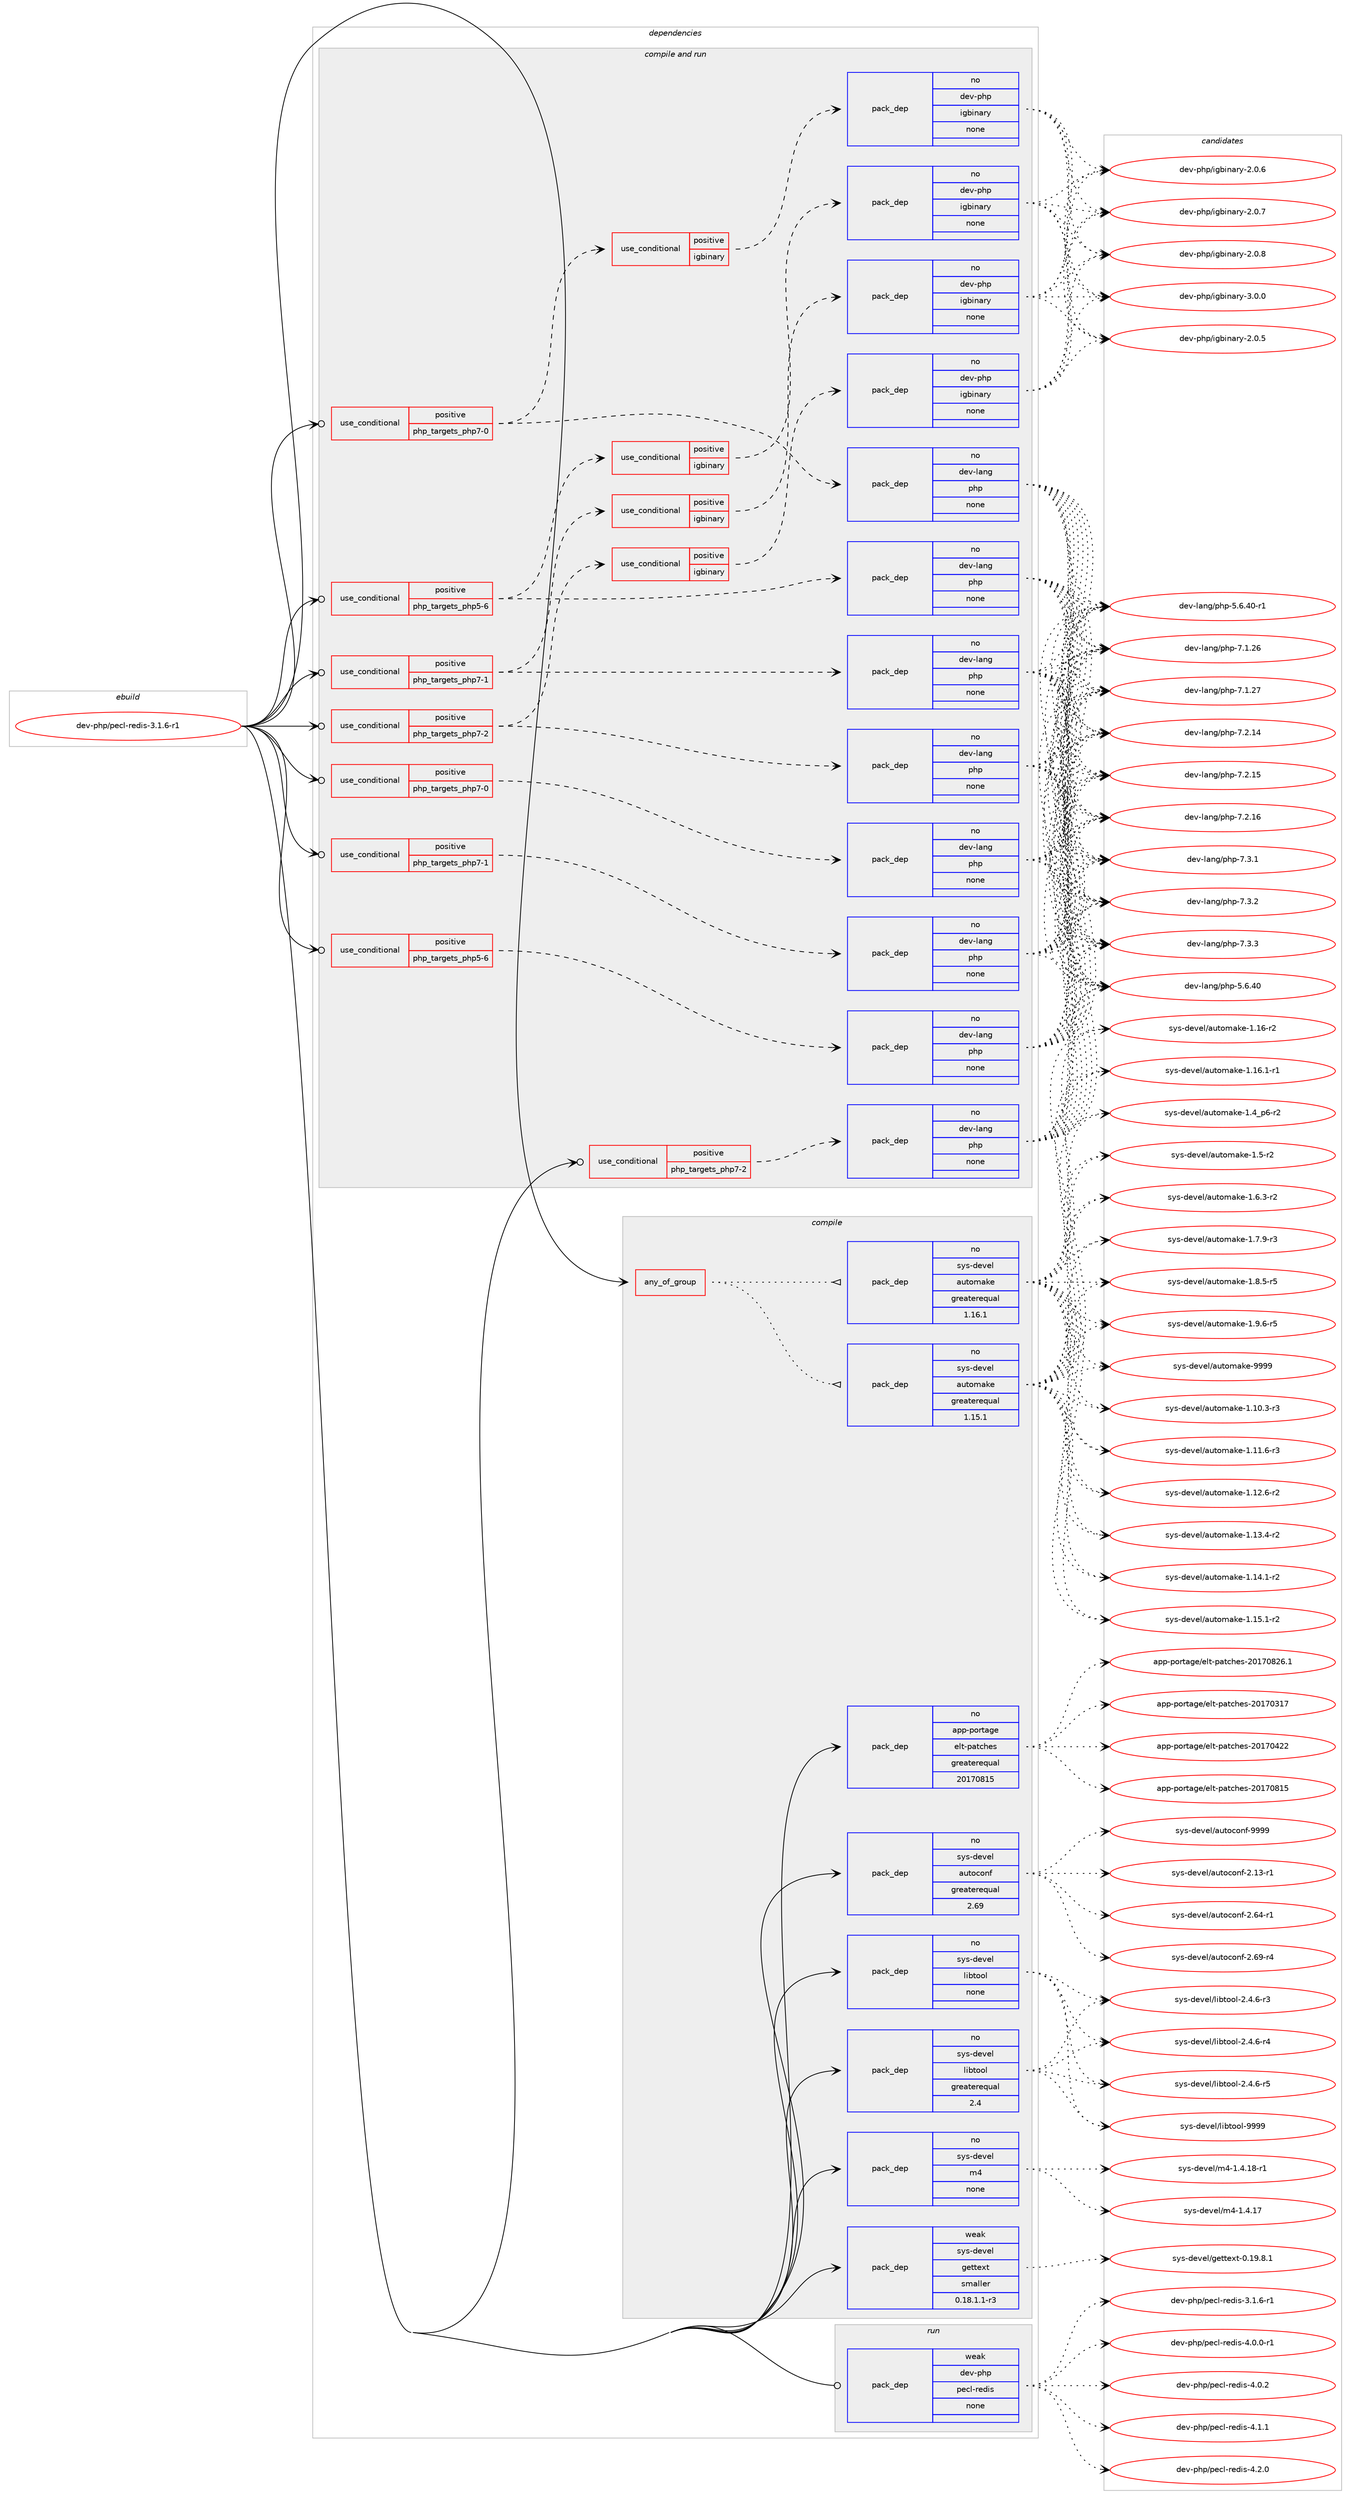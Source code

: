 digraph prolog {

# *************
# Graph options
# *************

newrank=true;
concentrate=true;
compound=true;
graph [rankdir=LR,fontname=Helvetica,fontsize=10,ranksep=1.5];#, ranksep=2.5, nodesep=0.2];
edge  [arrowhead=vee];
node  [fontname=Helvetica,fontsize=10];

# **********
# The ebuild
# **********

subgraph cluster_leftcol {
color=gray;
rank=same;
label=<<i>ebuild</i>>;
id [label="dev-php/pecl-redis-3.1.6-r1", color=red, width=4, href="../dev-php/pecl-redis-3.1.6-r1.svg"];
}

# ****************
# The dependencies
# ****************

subgraph cluster_midcol {
color=gray;
label=<<i>dependencies</i>>;
subgraph cluster_compile {
fillcolor="#eeeeee";
style=filled;
label=<<i>compile</i>>;
subgraph any22609 {
dependency1395054 [label=<<TABLE BORDER="0" CELLBORDER="1" CELLSPACING="0" CELLPADDING="4"><TR><TD CELLPADDING="10">any_of_group</TD></TR></TABLE>>, shape=none, color=red];subgraph pack1002037 {
dependency1395055 [label=<<TABLE BORDER="0" CELLBORDER="1" CELLSPACING="0" CELLPADDING="4" WIDTH="220"><TR><TD ROWSPAN="6" CELLPADDING="30">pack_dep</TD></TR><TR><TD WIDTH="110">no</TD></TR><TR><TD>sys-devel</TD></TR><TR><TD>automake</TD></TR><TR><TD>greaterequal</TD></TR><TR><TD>1.16.1</TD></TR></TABLE>>, shape=none, color=blue];
}
dependency1395054:e -> dependency1395055:w [weight=20,style="dotted",arrowhead="oinv"];
subgraph pack1002038 {
dependency1395056 [label=<<TABLE BORDER="0" CELLBORDER="1" CELLSPACING="0" CELLPADDING="4" WIDTH="220"><TR><TD ROWSPAN="6" CELLPADDING="30">pack_dep</TD></TR><TR><TD WIDTH="110">no</TD></TR><TR><TD>sys-devel</TD></TR><TR><TD>automake</TD></TR><TR><TD>greaterequal</TD></TR><TR><TD>1.15.1</TD></TR></TABLE>>, shape=none, color=blue];
}
dependency1395054:e -> dependency1395056:w [weight=20,style="dotted",arrowhead="oinv"];
}
id:e -> dependency1395054:w [weight=20,style="solid",arrowhead="vee"];
subgraph pack1002039 {
dependency1395057 [label=<<TABLE BORDER="0" CELLBORDER="1" CELLSPACING="0" CELLPADDING="4" WIDTH="220"><TR><TD ROWSPAN="6" CELLPADDING="30">pack_dep</TD></TR><TR><TD WIDTH="110">no</TD></TR><TR><TD>app-portage</TD></TR><TR><TD>elt-patches</TD></TR><TR><TD>greaterequal</TD></TR><TR><TD>20170815</TD></TR></TABLE>>, shape=none, color=blue];
}
id:e -> dependency1395057:w [weight=20,style="solid",arrowhead="vee"];
subgraph pack1002040 {
dependency1395058 [label=<<TABLE BORDER="0" CELLBORDER="1" CELLSPACING="0" CELLPADDING="4" WIDTH="220"><TR><TD ROWSPAN="6" CELLPADDING="30">pack_dep</TD></TR><TR><TD WIDTH="110">no</TD></TR><TR><TD>sys-devel</TD></TR><TR><TD>autoconf</TD></TR><TR><TD>greaterequal</TD></TR><TR><TD>2.69</TD></TR></TABLE>>, shape=none, color=blue];
}
id:e -> dependency1395058:w [weight=20,style="solid",arrowhead="vee"];
subgraph pack1002041 {
dependency1395059 [label=<<TABLE BORDER="0" CELLBORDER="1" CELLSPACING="0" CELLPADDING="4" WIDTH="220"><TR><TD ROWSPAN="6" CELLPADDING="30">pack_dep</TD></TR><TR><TD WIDTH="110">no</TD></TR><TR><TD>sys-devel</TD></TR><TR><TD>libtool</TD></TR><TR><TD>greaterequal</TD></TR><TR><TD>2.4</TD></TR></TABLE>>, shape=none, color=blue];
}
id:e -> dependency1395059:w [weight=20,style="solid",arrowhead="vee"];
subgraph pack1002042 {
dependency1395060 [label=<<TABLE BORDER="0" CELLBORDER="1" CELLSPACING="0" CELLPADDING="4" WIDTH="220"><TR><TD ROWSPAN="6" CELLPADDING="30">pack_dep</TD></TR><TR><TD WIDTH="110">no</TD></TR><TR><TD>sys-devel</TD></TR><TR><TD>libtool</TD></TR><TR><TD>none</TD></TR><TR><TD></TD></TR></TABLE>>, shape=none, color=blue];
}
id:e -> dependency1395060:w [weight=20,style="solid",arrowhead="vee"];
subgraph pack1002043 {
dependency1395061 [label=<<TABLE BORDER="0" CELLBORDER="1" CELLSPACING="0" CELLPADDING="4" WIDTH="220"><TR><TD ROWSPAN="6" CELLPADDING="30">pack_dep</TD></TR><TR><TD WIDTH="110">no</TD></TR><TR><TD>sys-devel</TD></TR><TR><TD>m4</TD></TR><TR><TD>none</TD></TR><TR><TD></TD></TR></TABLE>>, shape=none, color=blue];
}
id:e -> dependency1395061:w [weight=20,style="solid",arrowhead="vee"];
subgraph pack1002044 {
dependency1395062 [label=<<TABLE BORDER="0" CELLBORDER="1" CELLSPACING="0" CELLPADDING="4" WIDTH="220"><TR><TD ROWSPAN="6" CELLPADDING="30">pack_dep</TD></TR><TR><TD WIDTH="110">weak</TD></TR><TR><TD>sys-devel</TD></TR><TR><TD>gettext</TD></TR><TR><TD>smaller</TD></TR><TR><TD>0.18.1.1-r3</TD></TR></TABLE>>, shape=none, color=blue];
}
id:e -> dependency1395062:w [weight=20,style="solid",arrowhead="vee"];
}
subgraph cluster_compileandrun {
fillcolor="#eeeeee";
style=filled;
label=<<i>compile and run</i>>;
subgraph cond369843 {
dependency1395063 [label=<<TABLE BORDER="0" CELLBORDER="1" CELLSPACING="0" CELLPADDING="4"><TR><TD ROWSPAN="3" CELLPADDING="10">use_conditional</TD></TR><TR><TD>positive</TD></TR><TR><TD>php_targets_php5-6</TD></TR></TABLE>>, shape=none, color=red];
subgraph pack1002045 {
dependency1395064 [label=<<TABLE BORDER="0" CELLBORDER="1" CELLSPACING="0" CELLPADDING="4" WIDTH="220"><TR><TD ROWSPAN="6" CELLPADDING="30">pack_dep</TD></TR><TR><TD WIDTH="110">no</TD></TR><TR><TD>dev-lang</TD></TR><TR><TD>php</TD></TR><TR><TD>none</TD></TR><TR><TD></TD></TR></TABLE>>, shape=none, color=blue];
}
dependency1395063:e -> dependency1395064:w [weight=20,style="dashed",arrowhead="vee"];
}
id:e -> dependency1395063:w [weight=20,style="solid",arrowhead="odotvee"];
subgraph cond369844 {
dependency1395065 [label=<<TABLE BORDER="0" CELLBORDER="1" CELLSPACING="0" CELLPADDING="4"><TR><TD ROWSPAN="3" CELLPADDING="10">use_conditional</TD></TR><TR><TD>positive</TD></TR><TR><TD>php_targets_php5-6</TD></TR></TABLE>>, shape=none, color=red];
subgraph pack1002046 {
dependency1395066 [label=<<TABLE BORDER="0" CELLBORDER="1" CELLSPACING="0" CELLPADDING="4" WIDTH="220"><TR><TD ROWSPAN="6" CELLPADDING="30">pack_dep</TD></TR><TR><TD WIDTH="110">no</TD></TR><TR><TD>dev-lang</TD></TR><TR><TD>php</TD></TR><TR><TD>none</TD></TR><TR><TD></TD></TR></TABLE>>, shape=none, color=blue];
}
dependency1395065:e -> dependency1395066:w [weight=20,style="dashed",arrowhead="vee"];
subgraph cond369845 {
dependency1395067 [label=<<TABLE BORDER="0" CELLBORDER="1" CELLSPACING="0" CELLPADDING="4"><TR><TD ROWSPAN="3" CELLPADDING="10">use_conditional</TD></TR><TR><TD>positive</TD></TR><TR><TD>igbinary</TD></TR></TABLE>>, shape=none, color=red];
subgraph pack1002047 {
dependency1395068 [label=<<TABLE BORDER="0" CELLBORDER="1" CELLSPACING="0" CELLPADDING="4" WIDTH="220"><TR><TD ROWSPAN="6" CELLPADDING="30">pack_dep</TD></TR><TR><TD WIDTH="110">no</TD></TR><TR><TD>dev-php</TD></TR><TR><TD>igbinary</TD></TR><TR><TD>none</TD></TR><TR><TD></TD></TR></TABLE>>, shape=none, color=blue];
}
dependency1395067:e -> dependency1395068:w [weight=20,style="dashed",arrowhead="vee"];
}
dependency1395065:e -> dependency1395067:w [weight=20,style="dashed",arrowhead="vee"];
}
id:e -> dependency1395065:w [weight=20,style="solid",arrowhead="odotvee"];
subgraph cond369846 {
dependency1395069 [label=<<TABLE BORDER="0" CELLBORDER="1" CELLSPACING="0" CELLPADDING="4"><TR><TD ROWSPAN="3" CELLPADDING="10">use_conditional</TD></TR><TR><TD>positive</TD></TR><TR><TD>php_targets_php7-0</TD></TR></TABLE>>, shape=none, color=red];
subgraph pack1002048 {
dependency1395070 [label=<<TABLE BORDER="0" CELLBORDER="1" CELLSPACING="0" CELLPADDING="4" WIDTH="220"><TR><TD ROWSPAN="6" CELLPADDING="30">pack_dep</TD></TR><TR><TD WIDTH="110">no</TD></TR><TR><TD>dev-lang</TD></TR><TR><TD>php</TD></TR><TR><TD>none</TD></TR><TR><TD></TD></TR></TABLE>>, shape=none, color=blue];
}
dependency1395069:e -> dependency1395070:w [weight=20,style="dashed",arrowhead="vee"];
}
id:e -> dependency1395069:w [weight=20,style="solid",arrowhead="odotvee"];
subgraph cond369847 {
dependency1395071 [label=<<TABLE BORDER="0" CELLBORDER="1" CELLSPACING="0" CELLPADDING="4"><TR><TD ROWSPAN="3" CELLPADDING="10">use_conditional</TD></TR><TR><TD>positive</TD></TR><TR><TD>php_targets_php7-0</TD></TR></TABLE>>, shape=none, color=red];
subgraph pack1002049 {
dependency1395072 [label=<<TABLE BORDER="0" CELLBORDER="1" CELLSPACING="0" CELLPADDING="4" WIDTH="220"><TR><TD ROWSPAN="6" CELLPADDING="30">pack_dep</TD></TR><TR><TD WIDTH="110">no</TD></TR><TR><TD>dev-lang</TD></TR><TR><TD>php</TD></TR><TR><TD>none</TD></TR><TR><TD></TD></TR></TABLE>>, shape=none, color=blue];
}
dependency1395071:e -> dependency1395072:w [weight=20,style="dashed",arrowhead="vee"];
subgraph cond369848 {
dependency1395073 [label=<<TABLE BORDER="0" CELLBORDER="1" CELLSPACING="0" CELLPADDING="4"><TR><TD ROWSPAN="3" CELLPADDING="10">use_conditional</TD></TR><TR><TD>positive</TD></TR><TR><TD>igbinary</TD></TR></TABLE>>, shape=none, color=red];
subgraph pack1002050 {
dependency1395074 [label=<<TABLE BORDER="0" CELLBORDER="1" CELLSPACING="0" CELLPADDING="4" WIDTH="220"><TR><TD ROWSPAN="6" CELLPADDING="30">pack_dep</TD></TR><TR><TD WIDTH="110">no</TD></TR><TR><TD>dev-php</TD></TR><TR><TD>igbinary</TD></TR><TR><TD>none</TD></TR><TR><TD></TD></TR></TABLE>>, shape=none, color=blue];
}
dependency1395073:e -> dependency1395074:w [weight=20,style="dashed",arrowhead="vee"];
}
dependency1395071:e -> dependency1395073:w [weight=20,style="dashed",arrowhead="vee"];
}
id:e -> dependency1395071:w [weight=20,style="solid",arrowhead="odotvee"];
subgraph cond369849 {
dependency1395075 [label=<<TABLE BORDER="0" CELLBORDER="1" CELLSPACING="0" CELLPADDING="4"><TR><TD ROWSPAN="3" CELLPADDING="10">use_conditional</TD></TR><TR><TD>positive</TD></TR><TR><TD>php_targets_php7-1</TD></TR></TABLE>>, shape=none, color=red];
subgraph pack1002051 {
dependency1395076 [label=<<TABLE BORDER="0" CELLBORDER="1" CELLSPACING="0" CELLPADDING="4" WIDTH="220"><TR><TD ROWSPAN="6" CELLPADDING="30">pack_dep</TD></TR><TR><TD WIDTH="110">no</TD></TR><TR><TD>dev-lang</TD></TR><TR><TD>php</TD></TR><TR><TD>none</TD></TR><TR><TD></TD></TR></TABLE>>, shape=none, color=blue];
}
dependency1395075:e -> dependency1395076:w [weight=20,style="dashed",arrowhead="vee"];
}
id:e -> dependency1395075:w [weight=20,style="solid",arrowhead="odotvee"];
subgraph cond369850 {
dependency1395077 [label=<<TABLE BORDER="0" CELLBORDER="1" CELLSPACING="0" CELLPADDING="4"><TR><TD ROWSPAN="3" CELLPADDING="10">use_conditional</TD></TR><TR><TD>positive</TD></TR><TR><TD>php_targets_php7-1</TD></TR></TABLE>>, shape=none, color=red];
subgraph pack1002052 {
dependency1395078 [label=<<TABLE BORDER="0" CELLBORDER="1" CELLSPACING="0" CELLPADDING="4" WIDTH="220"><TR><TD ROWSPAN="6" CELLPADDING="30">pack_dep</TD></TR><TR><TD WIDTH="110">no</TD></TR><TR><TD>dev-lang</TD></TR><TR><TD>php</TD></TR><TR><TD>none</TD></TR><TR><TD></TD></TR></TABLE>>, shape=none, color=blue];
}
dependency1395077:e -> dependency1395078:w [weight=20,style="dashed",arrowhead="vee"];
subgraph cond369851 {
dependency1395079 [label=<<TABLE BORDER="0" CELLBORDER="1" CELLSPACING="0" CELLPADDING="4"><TR><TD ROWSPAN="3" CELLPADDING="10">use_conditional</TD></TR><TR><TD>positive</TD></TR><TR><TD>igbinary</TD></TR></TABLE>>, shape=none, color=red];
subgraph pack1002053 {
dependency1395080 [label=<<TABLE BORDER="0" CELLBORDER="1" CELLSPACING="0" CELLPADDING="4" WIDTH="220"><TR><TD ROWSPAN="6" CELLPADDING="30">pack_dep</TD></TR><TR><TD WIDTH="110">no</TD></TR><TR><TD>dev-php</TD></TR><TR><TD>igbinary</TD></TR><TR><TD>none</TD></TR><TR><TD></TD></TR></TABLE>>, shape=none, color=blue];
}
dependency1395079:e -> dependency1395080:w [weight=20,style="dashed",arrowhead="vee"];
}
dependency1395077:e -> dependency1395079:w [weight=20,style="dashed",arrowhead="vee"];
}
id:e -> dependency1395077:w [weight=20,style="solid",arrowhead="odotvee"];
subgraph cond369852 {
dependency1395081 [label=<<TABLE BORDER="0" CELLBORDER="1" CELLSPACING="0" CELLPADDING="4"><TR><TD ROWSPAN="3" CELLPADDING="10">use_conditional</TD></TR><TR><TD>positive</TD></TR><TR><TD>php_targets_php7-2</TD></TR></TABLE>>, shape=none, color=red];
subgraph pack1002054 {
dependency1395082 [label=<<TABLE BORDER="0" CELLBORDER="1" CELLSPACING="0" CELLPADDING="4" WIDTH="220"><TR><TD ROWSPAN="6" CELLPADDING="30">pack_dep</TD></TR><TR><TD WIDTH="110">no</TD></TR><TR><TD>dev-lang</TD></TR><TR><TD>php</TD></TR><TR><TD>none</TD></TR><TR><TD></TD></TR></TABLE>>, shape=none, color=blue];
}
dependency1395081:e -> dependency1395082:w [weight=20,style="dashed",arrowhead="vee"];
}
id:e -> dependency1395081:w [weight=20,style="solid",arrowhead="odotvee"];
subgraph cond369853 {
dependency1395083 [label=<<TABLE BORDER="0" CELLBORDER="1" CELLSPACING="0" CELLPADDING="4"><TR><TD ROWSPAN="3" CELLPADDING="10">use_conditional</TD></TR><TR><TD>positive</TD></TR><TR><TD>php_targets_php7-2</TD></TR></TABLE>>, shape=none, color=red];
subgraph pack1002055 {
dependency1395084 [label=<<TABLE BORDER="0" CELLBORDER="1" CELLSPACING="0" CELLPADDING="4" WIDTH="220"><TR><TD ROWSPAN="6" CELLPADDING="30">pack_dep</TD></TR><TR><TD WIDTH="110">no</TD></TR><TR><TD>dev-lang</TD></TR><TR><TD>php</TD></TR><TR><TD>none</TD></TR><TR><TD></TD></TR></TABLE>>, shape=none, color=blue];
}
dependency1395083:e -> dependency1395084:w [weight=20,style="dashed",arrowhead="vee"];
subgraph cond369854 {
dependency1395085 [label=<<TABLE BORDER="0" CELLBORDER="1" CELLSPACING="0" CELLPADDING="4"><TR><TD ROWSPAN="3" CELLPADDING="10">use_conditional</TD></TR><TR><TD>positive</TD></TR><TR><TD>igbinary</TD></TR></TABLE>>, shape=none, color=red];
subgraph pack1002056 {
dependency1395086 [label=<<TABLE BORDER="0" CELLBORDER="1" CELLSPACING="0" CELLPADDING="4" WIDTH="220"><TR><TD ROWSPAN="6" CELLPADDING="30">pack_dep</TD></TR><TR><TD WIDTH="110">no</TD></TR><TR><TD>dev-php</TD></TR><TR><TD>igbinary</TD></TR><TR><TD>none</TD></TR><TR><TD></TD></TR></TABLE>>, shape=none, color=blue];
}
dependency1395085:e -> dependency1395086:w [weight=20,style="dashed",arrowhead="vee"];
}
dependency1395083:e -> dependency1395085:w [weight=20,style="dashed",arrowhead="vee"];
}
id:e -> dependency1395083:w [weight=20,style="solid",arrowhead="odotvee"];
}
subgraph cluster_run {
fillcolor="#eeeeee";
style=filled;
label=<<i>run</i>>;
subgraph pack1002057 {
dependency1395087 [label=<<TABLE BORDER="0" CELLBORDER="1" CELLSPACING="0" CELLPADDING="4" WIDTH="220"><TR><TD ROWSPAN="6" CELLPADDING="30">pack_dep</TD></TR><TR><TD WIDTH="110">weak</TD></TR><TR><TD>dev-php</TD></TR><TR><TD>pecl-redis</TD></TR><TR><TD>none</TD></TR><TR><TD></TD></TR></TABLE>>, shape=none, color=blue];
}
id:e -> dependency1395087:w [weight=20,style="solid",arrowhead="odot"];
}
}

# **************
# The candidates
# **************

subgraph cluster_choices {
rank=same;
color=gray;
label=<<i>candidates</i>>;

subgraph choice1002037 {
color=black;
nodesep=1;
choice11512111545100101118101108479711711611110997107101454946494846514511451 [label="sys-devel/automake-1.10.3-r3", color=red, width=4,href="../sys-devel/automake-1.10.3-r3.svg"];
choice11512111545100101118101108479711711611110997107101454946494946544511451 [label="sys-devel/automake-1.11.6-r3", color=red, width=4,href="../sys-devel/automake-1.11.6-r3.svg"];
choice11512111545100101118101108479711711611110997107101454946495046544511450 [label="sys-devel/automake-1.12.6-r2", color=red, width=4,href="../sys-devel/automake-1.12.6-r2.svg"];
choice11512111545100101118101108479711711611110997107101454946495146524511450 [label="sys-devel/automake-1.13.4-r2", color=red, width=4,href="../sys-devel/automake-1.13.4-r2.svg"];
choice11512111545100101118101108479711711611110997107101454946495246494511450 [label="sys-devel/automake-1.14.1-r2", color=red, width=4,href="../sys-devel/automake-1.14.1-r2.svg"];
choice11512111545100101118101108479711711611110997107101454946495346494511450 [label="sys-devel/automake-1.15.1-r2", color=red, width=4,href="../sys-devel/automake-1.15.1-r2.svg"];
choice1151211154510010111810110847971171161111099710710145494649544511450 [label="sys-devel/automake-1.16-r2", color=red, width=4,href="../sys-devel/automake-1.16-r2.svg"];
choice11512111545100101118101108479711711611110997107101454946495446494511449 [label="sys-devel/automake-1.16.1-r1", color=red, width=4,href="../sys-devel/automake-1.16.1-r1.svg"];
choice115121115451001011181011084797117116111109971071014549465295112544511450 [label="sys-devel/automake-1.4_p6-r2", color=red, width=4,href="../sys-devel/automake-1.4_p6-r2.svg"];
choice11512111545100101118101108479711711611110997107101454946534511450 [label="sys-devel/automake-1.5-r2", color=red, width=4,href="../sys-devel/automake-1.5-r2.svg"];
choice115121115451001011181011084797117116111109971071014549465446514511450 [label="sys-devel/automake-1.6.3-r2", color=red, width=4,href="../sys-devel/automake-1.6.3-r2.svg"];
choice115121115451001011181011084797117116111109971071014549465546574511451 [label="sys-devel/automake-1.7.9-r3", color=red, width=4,href="../sys-devel/automake-1.7.9-r3.svg"];
choice115121115451001011181011084797117116111109971071014549465646534511453 [label="sys-devel/automake-1.8.5-r5", color=red, width=4,href="../sys-devel/automake-1.8.5-r5.svg"];
choice115121115451001011181011084797117116111109971071014549465746544511453 [label="sys-devel/automake-1.9.6-r5", color=red, width=4,href="../sys-devel/automake-1.9.6-r5.svg"];
choice115121115451001011181011084797117116111109971071014557575757 [label="sys-devel/automake-9999", color=red, width=4,href="../sys-devel/automake-9999.svg"];
dependency1395055:e -> choice11512111545100101118101108479711711611110997107101454946494846514511451:w [style=dotted,weight="100"];
dependency1395055:e -> choice11512111545100101118101108479711711611110997107101454946494946544511451:w [style=dotted,weight="100"];
dependency1395055:e -> choice11512111545100101118101108479711711611110997107101454946495046544511450:w [style=dotted,weight="100"];
dependency1395055:e -> choice11512111545100101118101108479711711611110997107101454946495146524511450:w [style=dotted,weight="100"];
dependency1395055:e -> choice11512111545100101118101108479711711611110997107101454946495246494511450:w [style=dotted,weight="100"];
dependency1395055:e -> choice11512111545100101118101108479711711611110997107101454946495346494511450:w [style=dotted,weight="100"];
dependency1395055:e -> choice1151211154510010111810110847971171161111099710710145494649544511450:w [style=dotted,weight="100"];
dependency1395055:e -> choice11512111545100101118101108479711711611110997107101454946495446494511449:w [style=dotted,weight="100"];
dependency1395055:e -> choice115121115451001011181011084797117116111109971071014549465295112544511450:w [style=dotted,weight="100"];
dependency1395055:e -> choice11512111545100101118101108479711711611110997107101454946534511450:w [style=dotted,weight="100"];
dependency1395055:e -> choice115121115451001011181011084797117116111109971071014549465446514511450:w [style=dotted,weight="100"];
dependency1395055:e -> choice115121115451001011181011084797117116111109971071014549465546574511451:w [style=dotted,weight="100"];
dependency1395055:e -> choice115121115451001011181011084797117116111109971071014549465646534511453:w [style=dotted,weight="100"];
dependency1395055:e -> choice115121115451001011181011084797117116111109971071014549465746544511453:w [style=dotted,weight="100"];
dependency1395055:e -> choice115121115451001011181011084797117116111109971071014557575757:w [style=dotted,weight="100"];
}
subgraph choice1002038 {
color=black;
nodesep=1;
choice11512111545100101118101108479711711611110997107101454946494846514511451 [label="sys-devel/automake-1.10.3-r3", color=red, width=4,href="../sys-devel/automake-1.10.3-r3.svg"];
choice11512111545100101118101108479711711611110997107101454946494946544511451 [label="sys-devel/automake-1.11.6-r3", color=red, width=4,href="../sys-devel/automake-1.11.6-r3.svg"];
choice11512111545100101118101108479711711611110997107101454946495046544511450 [label="sys-devel/automake-1.12.6-r2", color=red, width=4,href="../sys-devel/automake-1.12.6-r2.svg"];
choice11512111545100101118101108479711711611110997107101454946495146524511450 [label="sys-devel/automake-1.13.4-r2", color=red, width=4,href="../sys-devel/automake-1.13.4-r2.svg"];
choice11512111545100101118101108479711711611110997107101454946495246494511450 [label="sys-devel/automake-1.14.1-r2", color=red, width=4,href="../sys-devel/automake-1.14.1-r2.svg"];
choice11512111545100101118101108479711711611110997107101454946495346494511450 [label="sys-devel/automake-1.15.1-r2", color=red, width=4,href="../sys-devel/automake-1.15.1-r2.svg"];
choice1151211154510010111810110847971171161111099710710145494649544511450 [label="sys-devel/automake-1.16-r2", color=red, width=4,href="../sys-devel/automake-1.16-r2.svg"];
choice11512111545100101118101108479711711611110997107101454946495446494511449 [label="sys-devel/automake-1.16.1-r1", color=red, width=4,href="../sys-devel/automake-1.16.1-r1.svg"];
choice115121115451001011181011084797117116111109971071014549465295112544511450 [label="sys-devel/automake-1.4_p6-r2", color=red, width=4,href="../sys-devel/automake-1.4_p6-r2.svg"];
choice11512111545100101118101108479711711611110997107101454946534511450 [label="sys-devel/automake-1.5-r2", color=red, width=4,href="../sys-devel/automake-1.5-r2.svg"];
choice115121115451001011181011084797117116111109971071014549465446514511450 [label="sys-devel/automake-1.6.3-r2", color=red, width=4,href="../sys-devel/automake-1.6.3-r2.svg"];
choice115121115451001011181011084797117116111109971071014549465546574511451 [label="sys-devel/automake-1.7.9-r3", color=red, width=4,href="../sys-devel/automake-1.7.9-r3.svg"];
choice115121115451001011181011084797117116111109971071014549465646534511453 [label="sys-devel/automake-1.8.5-r5", color=red, width=4,href="../sys-devel/automake-1.8.5-r5.svg"];
choice115121115451001011181011084797117116111109971071014549465746544511453 [label="sys-devel/automake-1.9.6-r5", color=red, width=4,href="../sys-devel/automake-1.9.6-r5.svg"];
choice115121115451001011181011084797117116111109971071014557575757 [label="sys-devel/automake-9999", color=red, width=4,href="../sys-devel/automake-9999.svg"];
dependency1395056:e -> choice11512111545100101118101108479711711611110997107101454946494846514511451:w [style=dotted,weight="100"];
dependency1395056:e -> choice11512111545100101118101108479711711611110997107101454946494946544511451:w [style=dotted,weight="100"];
dependency1395056:e -> choice11512111545100101118101108479711711611110997107101454946495046544511450:w [style=dotted,weight="100"];
dependency1395056:e -> choice11512111545100101118101108479711711611110997107101454946495146524511450:w [style=dotted,weight="100"];
dependency1395056:e -> choice11512111545100101118101108479711711611110997107101454946495246494511450:w [style=dotted,weight="100"];
dependency1395056:e -> choice11512111545100101118101108479711711611110997107101454946495346494511450:w [style=dotted,weight="100"];
dependency1395056:e -> choice1151211154510010111810110847971171161111099710710145494649544511450:w [style=dotted,weight="100"];
dependency1395056:e -> choice11512111545100101118101108479711711611110997107101454946495446494511449:w [style=dotted,weight="100"];
dependency1395056:e -> choice115121115451001011181011084797117116111109971071014549465295112544511450:w [style=dotted,weight="100"];
dependency1395056:e -> choice11512111545100101118101108479711711611110997107101454946534511450:w [style=dotted,weight="100"];
dependency1395056:e -> choice115121115451001011181011084797117116111109971071014549465446514511450:w [style=dotted,weight="100"];
dependency1395056:e -> choice115121115451001011181011084797117116111109971071014549465546574511451:w [style=dotted,weight="100"];
dependency1395056:e -> choice115121115451001011181011084797117116111109971071014549465646534511453:w [style=dotted,weight="100"];
dependency1395056:e -> choice115121115451001011181011084797117116111109971071014549465746544511453:w [style=dotted,weight="100"];
dependency1395056:e -> choice115121115451001011181011084797117116111109971071014557575757:w [style=dotted,weight="100"];
}
subgraph choice1002039 {
color=black;
nodesep=1;
choice97112112451121111141169710310147101108116451129711699104101115455048495548514955 [label="app-portage/elt-patches-20170317", color=red, width=4,href="../app-portage/elt-patches-20170317.svg"];
choice97112112451121111141169710310147101108116451129711699104101115455048495548525050 [label="app-portage/elt-patches-20170422", color=red, width=4,href="../app-portage/elt-patches-20170422.svg"];
choice97112112451121111141169710310147101108116451129711699104101115455048495548564953 [label="app-portage/elt-patches-20170815", color=red, width=4,href="../app-portage/elt-patches-20170815.svg"];
choice971121124511211111411697103101471011081164511297116991041011154550484955485650544649 [label="app-portage/elt-patches-20170826.1", color=red, width=4,href="../app-portage/elt-patches-20170826.1.svg"];
dependency1395057:e -> choice97112112451121111141169710310147101108116451129711699104101115455048495548514955:w [style=dotted,weight="100"];
dependency1395057:e -> choice97112112451121111141169710310147101108116451129711699104101115455048495548525050:w [style=dotted,weight="100"];
dependency1395057:e -> choice97112112451121111141169710310147101108116451129711699104101115455048495548564953:w [style=dotted,weight="100"];
dependency1395057:e -> choice971121124511211111411697103101471011081164511297116991041011154550484955485650544649:w [style=dotted,weight="100"];
}
subgraph choice1002040 {
color=black;
nodesep=1;
choice1151211154510010111810110847971171161119911111010245504649514511449 [label="sys-devel/autoconf-2.13-r1", color=red, width=4,href="../sys-devel/autoconf-2.13-r1.svg"];
choice1151211154510010111810110847971171161119911111010245504654524511449 [label="sys-devel/autoconf-2.64-r1", color=red, width=4,href="../sys-devel/autoconf-2.64-r1.svg"];
choice1151211154510010111810110847971171161119911111010245504654574511452 [label="sys-devel/autoconf-2.69-r4", color=red, width=4,href="../sys-devel/autoconf-2.69-r4.svg"];
choice115121115451001011181011084797117116111991111101024557575757 [label="sys-devel/autoconf-9999", color=red, width=4,href="../sys-devel/autoconf-9999.svg"];
dependency1395058:e -> choice1151211154510010111810110847971171161119911111010245504649514511449:w [style=dotted,weight="100"];
dependency1395058:e -> choice1151211154510010111810110847971171161119911111010245504654524511449:w [style=dotted,weight="100"];
dependency1395058:e -> choice1151211154510010111810110847971171161119911111010245504654574511452:w [style=dotted,weight="100"];
dependency1395058:e -> choice115121115451001011181011084797117116111991111101024557575757:w [style=dotted,weight="100"];
}
subgraph choice1002041 {
color=black;
nodesep=1;
choice1151211154510010111810110847108105981161111111084550465246544511451 [label="sys-devel/libtool-2.4.6-r3", color=red, width=4,href="../sys-devel/libtool-2.4.6-r3.svg"];
choice1151211154510010111810110847108105981161111111084550465246544511452 [label="sys-devel/libtool-2.4.6-r4", color=red, width=4,href="../sys-devel/libtool-2.4.6-r4.svg"];
choice1151211154510010111810110847108105981161111111084550465246544511453 [label="sys-devel/libtool-2.4.6-r5", color=red, width=4,href="../sys-devel/libtool-2.4.6-r5.svg"];
choice1151211154510010111810110847108105981161111111084557575757 [label="sys-devel/libtool-9999", color=red, width=4,href="../sys-devel/libtool-9999.svg"];
dependency1395059:e -> choice1151211154510010111810110847108105981161111111084550465246544511451:w [style=dotted,weight="100"];
dependency1395059:e -> choice1151211154510010111810110847108105981161111111084550465246544511452:w [style=dotted,weight="100"];
dependency1395059:e -> choice1151211154510010111810110847108105981161111111084550465246544511453:w [style=dotted,weight="100"];
dependency1395059:e -> choice1151211154510010111810110847108105981161111111084557575757:w [style=dotted,weight="100"];
}
subgraph choice1002042 {
color=black;
nodesep=1;
choice1151211154510010111810110847108105981161111111084550465246544511451 [label="sys-devel/libtool-2.4.6-r3", color=red, width=4,href="../sys-devel/libtool-2.4.6-r3.svg"];
choice1151211154510010111810110847108105981161111111084550465246544511452 [label="sys-devel/libtool-2.4.6-r4", color=red, width=4,href="../sys-devel/libtool-2.4.6-r4.svg"];
choice1151211154510010111810110847108105981161111111084550465246544511453 [label="sys-devel/libtool-2.4.6-r5", color=red, width=4,href="../sys-devel/libtool-2.4.6-r5.svg"];
choice1151211154510010111810110847108105981161111111084557575757 [label="sys-devel/libtool-9999", color=red, width=4,href="../sys-devel/libtool-9999.svg"];
dependency1395060:e -> choice1151211154510010111810110847108105981161111111084550465246544511451:w [style=dotted,weight="100"];
dependency1395060:e -> choice1151211154510010111810110847108105981161111111084550465246544511452:w [style=dotted,weight="100"];
dependency1395060:e -> choice1151211154510010111810110847108105981161111111084550465246544511453:w [style=dotted,weight="100"];
dependency1395060:e -> choice1151211154510010111810110847108105981161111111084557575757:w [style=dotted,weight="100"];
}
subgraph choice1002043 {
color=black;
nodesep=1;
choice11512111545100101118101108471095245494652464955 [label="sys-devel/m4-1.4.17", color=red, width=4,href="../sys-devel/m4-1.4.17.svg"];
choice115121115451001011181011084710952454946524649564511449 [label="sys-devel/m4-1.4.18-r1", color=red, width=4,href="../sys-devel/m4-1.4.18-r1.svg"];
dependency1395061:e -> choice11512111545100101118101108471095245494652464955:w [style=dotted,weight="100"];
dependency1395061:e -> choice115121115451001011181011084710952454946524649564511449:w [style=dotted,weight="100"];
}
subgraph choice1002044 {
color=black;
nodesep=1;
choice1151211154510010111810110847103101116116101120116454846495746564649 [label="sys-devel/gettext-0.19.8.1", color=red, width=4,href="../sys-devel/gettext-0.19.8.1.svg"];
dependency1395062:e -> choice1151211154510010111810110847103101116116101120116454846495746564649:w [style=dotted,weight="100"];
}
subgraph choice1002045 {
color=black;
nodesep=1;
choice10010111845108971101034711210411245534654465248 [label="dev-lang/php-5.6.40", color=red, width=4,href="../dev-lang/php-5.6.40.svg"];
choice100101118451089711010347112104112455346544652484511449 [label="dev-lang/php-5.6.40-r1", color=red, width=4,href="../dev-lang/php-5.6.40-r1.svg"];
choice10010111845108971101034711210411245554649465054 [label="dev-lang/php-7.1.26", color=red, width=4,href="../dev-lang/php-7.1.26.svg"];
choice10010111845108971101034711210411245554649465055 [label="dev-lang/php-7.1.27", color=red, width=4,href="../dev-lang/php-7.1.27.svg"];
choice10010111845108971101034711210411245554650464952 [label="dev-lang/php-7.2.14", color=red, width=4,href="../dev-lang/php-7.2.14.svg"];
choice10010111845108971101034711210411245554650464953 [label="dev-lang/php-7.2.15", color=red, width=4,href="../dev-lang/php-7.2.15.svg"];
choice10010111845108971101034711210411245554650464954 [label="dev-lang/php-7.2.16", color=red, width=4,href="../dev-lang/php-7.2.16.svg"];
choice100101118451089711010347112104112455546514649 [label="dev-lang/php-7.3.1", color=red, width=4,href="../dev-lang/php-7.3.1.svg"];
choice100101118451089711010347112104112455546514650 [label="dev-lang/php-7.3.2", color=red, width=4,href="../dev-lang/php-7.3.2.svg"];
choice100101118451089711010347112104112455546514651 [label="dev-lang/php-7.3.3", color=red, width=4,href="../dev-lang/php-7.3.3.svg"];
dependency1395064:e -> choice10010111845108971101034711210411245534654465248:w [style=dotted,weight="100"];
dependency1395064:e -> choice100101118451089711010347112104112455346544652484511449:w [style=dotted,weight="100"];
dependency1395064:e -> choice10010111845108971101034711210411245554649465054:w [style=dotted,weight="100"];
dependency1395064:e -> choice10010111845108971101034711210411245554649465055:w [style=dotted,weight="100"];
dependency1395064:e -> choice10010111845108971101034711210411245554650464952:w [style=dotted,weight="100"];
dependency1395064:e -> choice10010111845108971101034711210411245554650464953:w [style=dotted,weight="100"];
dependency1395064:e -> choice10010111845108971101034711210411245554650464954:w [style=dotted,weight="100"];
dependency1395064:e -> choice100101118451089711010347112104112455546514649:w [style=dotted,weight="100"];
dependency1395064:e -> choice100101118451089711010347112104112455546514650:w [style=dotted,weight="100"];
dependency1395064:e -> choice100101118451089711010347112104112455546514651:w [style=dotted,weight="100"];
}
subgraph choice1002046 {
color=black;
nodesep=1;
choice10010111845108971101034711210411245534654465248 [label="dev-lang/php-5.6.40", color=red, width=4,href="../dev-lang/php-5.6.40.svg"];
choice100101118451089711010347112104112455346544652484511449 [label="dev-lang/php-5.6.40-r1", color=red, width=4,href="../dev-lang/php-5.6.40-r1.svg"];
choice10010111845108971101034711210411245554649465054 [label="dev-lang/php-7.1.26", color=red, width=4,href="../dev-lang/php-7.1.26.svg"];
choice10010111845108971101034711210411245554649465055 [label="dev-lang/php-7.1.27", color=red, width=4,href="../dev-lang/php-7.1.27.svg"];
choice10010111845108971101034711210411245554650464952 [label="dev-lang/php-7.2.14", color=red, width=4,href="../dev-lang/php-7.2.14.svg"];
choice10010111845108971101034711210411245554650464953 [label="dev-lang/php-7.2.15", color=red, width=4,href="../dev-lang/php-7.2.15.svg"];
choice10010111845108971101034711210411245554650464954 [label="dev-lang/php-7.2.16", color=red, width=4,href="../dev-lang/php-7.2.16.svg"];
choice100101118451089711010347112104112455546514649 [label="dev-lang/php-7.3.1", color=red, width=4,href="../dev-lang/php-7.3.1.svg"];
choice100101118451089711010347112104112455546514650 [label="dev-lang/php-7.3.2", color=red, width=4,href="../dev-lang/php-7.3.2.svg"];
choice100101118451089711010347112104112455546514651 [label="dev-lang/php-7.3.3", color=red, width=4,href="../dev-lang/php-7.3.3.svg"];
dependency1395066:e -> choice10010111845108971101034711210411245534654465248:w [style=dotted,weight="100"];
dependency1395066:e -> choice100101118451089711010347112104112455346544652484511449:w [style=dotted,weight="100"];
dependency1395066:e -> choice10010111845108971101034711210411245554649465054:w [style=dotted,weight="100"];
dependency1395066:e -> choice10010111845108971101034711210411245554649465055:w [style=dotted,weight="100"];
dependency1395066:e -> choice10010111845108971101034711210411245554650464952:w [style=dotted,weight="100"];
dependency1395066:e -> choice10010111845108971101034711210411245554650464953:w [style=dotted,weight="100"];
dependency1395066:e -> choice10010111845108971101034711210411245554650464954:w [style=dotted,weight="100"];
dependency1395066:e -> choice100101118451089711010347112104112455546514649:w [style=dotted,weight="100"];
dependency1395066:e -> choice100101118451089711010347112104112455546514650:w [style=dotted,weight="100"];
dependency1395066:e -> choice100101118451089711010347112104112455546514651:w [style=dotted,weight="100"];
}
subgraph choice1002047 {
color=black;
nodesep=1;
choice10010111845112104112471051039810511097114121455046484653 [label="dev-php/igbinary-2.0.5", color=red, width=4,href="../dev-php/igbinary-2.0.5.svg"];
choice10010111845112104112471051039810511097114121455046484654 [label="dev-php/igbinary-2.0.6", color=red, width=4,href="../dev-php/igbinary-2.0.6.svg"];
choice10010111845112104112471051039810511097114121455046484655 [label="dev-php/igbinary-2.0.7", color=red, width=4,href="../dev-php/igbinary-2.0.7.svg"];
choice10010111845112104112471051039810511097114121455046484656 [label="dev-php/igbinary-2.0.8", color=red, width=4,href="../dev-php/igbinary-2.0.8.svg"];
choice10010111845112104112471051039810511097114121455146484648 [label="dev-php/igbinary-3.0.0", color=red, width=4,href="../dev-php/igbinary-3.0.0.svg"];
dependency1395068:e -> choice10010111845112104112471051039810511097114121455046484653:w [style=dotted,weight="100"];
dependency1395068:e -> choice10010111845112104112471051039810511097114121455046484654:w [style=dotted,weight="100"];
dependency1395068:e -> choice10010111845112104112471051039810511097114121455046484655:w [style=dotted,weight="100"];
dependency1395068:e -> choice10010111845112104112471051039810511097114121455046484656:w [style=dotted,weight="100"];
dependency1395068:e -> choice10010111845112104112471051039810511097114121455146484648:w [style=dotted,weight="100"];
}
subgraph choice1002048 {
color=black;
nodesep=1;
choice10010111845108971101034711210411245534654465248 [label="dev-lang/php-5.6.40", color=red, width=4,href="../dev-lang/php-5.6.40.svg"];
choice100101118451089711010347112104112455346544652484511449 [label="dev-lang/php-5.6.40-r1", color=red, width=4,href="../dev-lang/php-5.6.40-r1.svg"];
choice10010111845108971101034711210411245554649465054 [label="dev-lang/php-7.1.26", color=red, width=4,href="../dev-lang/php-7.1.26.svg"];
choice10010111845108971101034711210411245554649465055 [label="dev-lang/php-7.1.27", color=red, width=4,href="../dev-lang/php-7.1.27.svg"];
choice10010111845108971101034711210411245554650464952 [label="dev-lang/php-7.2.14", color=red, width=4,href="../dev-lang/php-7.2.14.svg"];
choice10010111845108971101034711210411245554650464953 [label="dev-lang/php-7.2.15", color=red, width=4,href="../dev-lang/php-7.2.15.svg"];
choice10010111845108971101034711210411245554650464954 [label="dev-lang/php-7.2.16", color=red, width=4,href="../dev-lang/php-7.2.16.svg"];
choice100101118451089711010347112104112455546514649 [label="dev-lang/php-7.3.1", color=red, width=4,href="../dev-lang/php-7.3.1.svg"];
choice100101118451089711010347112104112455546514650 [label="dev-lang/php-7.3.2", color=red, width=4,href="../dev-lang/php-7.3.2.svg"];
choice100101118451089711010347112104112455546514651 [label="dev-lang/php-7.3.3", color=red, width=4,href="../dev-lang/php-7.3.3.svg"];
dependency1395070:e -> choice10010111845108971101034711210411245534654465248:w [style=dotted,weight="100"];
dependency1395070:e -> choice100101118451089711010347112104112455346544652484511449:w [style=dotted,weight="100"];
dependency1395070:e -> choice10010111845108971101034711210411245554649465054:w [style=dotted,weight="100"];
dependency1395070:e -> choice10010111845108971101034711210411245554649465055:w [style=dotted,weight="100"];
dependency1395070:e -> choice10010111845108971101034711210411245554650464952:w [style=dotted,weight="100"];
dependency1395070:e -> choice10010111845108971101034711210411245554650464953:w [style=dotted,weight="100"];
dependency1395070:e -> choice10010111845108971101034711210411245554650464954:w [style=dotted,weight="100"];
dependency1395070:e -> choice100101118451089711010347112104112455546514649:w [style=dotted,weight="100"];
dependency1395070:e -> choice100101118451089711010347112104112455546514650:w [style=dotted,weight="100"];
dependency1395070:e -> choice100101118451089711010347112104112455546514651:w [style=dotted,weight="100"];
}
subgraph choice1002049 {
color=black;
nodesep=1;
choice10010111845108971101034711210411245534654465248 [label="dev-lang/php-5.6.40", color=red, width=4,href="../dev-lang/php-5.6.40.svg"];
choice100101118451089711010347112104112455346544652484511449 [label="dev-lang/php-5.6.40-r1", color=red, width=4,href="../dev-lang/php-5.6.40-r1.svg"];
choice10010111845108971101034711210411245554649465054 [label="dev-lang/php-7.1.26", color=red, width=4,href="../dev-lang/php-7.1.26.svg"];
choice10010111845108971101034711210411245554649465055 [label="dev-lang/php-7.1.27", color=red, width=4,href="../dev-lang/php-7.1.27.svg"];
choice10010111845108971101034711210411245554650464952 [label="dev-lang/php-7.2.14", color=red, width=4,href="../dev-lang/php-7.2.14.svg"];
choice10010111845108971101034711210411245554650464953 [label="dev-lang/php-7.2.15", color=red, width=4,href="../dev-lang/php-7.2.15.svg"];
choice10010111845108971101034711210411245554650464954 [label="dev-lang/php-7.2.16", color=red, width=4,href="../dev-lang/php-7.2.16.svg"];
choice100101118451089711010347112104112455546514649 [label="dev-lang/php-7.3.1", color=red, width=4,href="../dev-lang/php-7.3.1.svg"];
choice100101118451089711010347112104112455546514650 [label="dev-lang/php-7.3.2", color=red, width=4,href="../dev-lang/php-7.3.2.svg"];
choice100101118451089711010347112104112455546514651 [label="dev-lang/php-7.3.3", color=red, width=4,href="../dev-lang/php-7.3.3.svg"];
dependency1395072:e -> choice10010111845108971101034711210411245534654465248:w [style=dotted,weight="100"];
dependency1395072:e -> choice100101118451089711010347112104112455346544652484511449:w [style=dotted,weight="100"];
dependency1395072:e -> choice10010111845108971101034711210411245554649465054:w [style=dotted,weight="100"];
dependency1395072:e -> choice10010111845108971101034711210411245554649465055:w [style=dotted,weight="100"];
dependency1395072:e -> choice10010111845108971101034711210411245554650464952:w [style=dotted,weight="100"];
dependency1395072:e -> choice10010111845108971101034711210411245554650464953:w [style=dotted,weight="100"];
dependency1395072:e -> choice10010111845108971101034711210411245554650464954:w [style=dotted,weight="100"];
dependency1395072:e -> choice100101118451089711010347112104112455546514649:w [style=dotted,weight="100"];
dependency1395072:e -> choice100101118451089711010347112104112455546514650:w [style=dotted,weight="100"];
dependency1395072:e -> choice100101118451089711010347112104112455546514651:w [style=dotted,weight="100"];
}
subgraph choice1002050 {
color=black;
nodesep=1;
choice10010111845112104112471051039810511097114121455046484653 [label="dev-php/igbinary-2.0.5", color=red, width=4,href="../dev-php/igbinary-2.0.5.svg"];
choice10010111845112104112471051039810511097114121455046484654 [label="dev-php/igbinary-2.0.6", color=red, width=4,href="../dev-php/igbinary-2.0.6.svg"];
choice10010111845112104112471051039810511097114121455046484655 [label="dev-php/igbinary-2.0.7", color=red, width=4,href="../dev-php/igbinary-2.0.7.svg"];
choice10010111845112104112471051039810511097114121455046484656 [label="dev-php/igbinary-2.0.8", color=red, width=4,href="../dev-php/igbinary-2.0.8.svg"];
choice10010111845112104112471051039810511097114121455146484648 [label="dev-php/igbinary-3.0.0", color=red, width=4,href="../dev-php/igbinary-3.0.0.svg"];
dependency1395074:e -> choice10010111845112104112471051039810511097114121455046484653:w [style=dotted,weight="100"];
dependency1395074:e -> choice10010111845112104112471051039810511097114121455046484654:w [style=dotted,weight="100"];
dependency1395074:e -> choice10010111845112104112471051039810511097114121455046484655:w [style=dotted,weight="100"];
dependency1395074:e -> choice10010111845112104112471051039810511097114121455046484656:w [style=dotted,weight="100"];
dependency1395074:e -> choice10010111845112104112471051039810511097114121455146484648:w [style=dotted,weight="100"];
}
subgraph choice1002051 {
color=black;
nodesep=1;
choice10010111845108971101034711210411245534654465248 [label="dev-lang/php-5.6.40", color=red, width=4,href="../dev-lang/php-5.6.40.svg"];
choice100101118451089711010347112104112455346544652484511449 [label="dev-lang/php-5.6.40-r1", color=red, width=4,href="../dev-lang/php-5.6.40-r1.svg"];
choice10010111845108971101034711210411245554649465054 [label="dev-lang/php-7.1.26", color=red, width=4,href="../dev-lang/php-7.1.26.svg"];
choice10010111845108971101034711210411245554649465055 [label="dev-lang/php-7.1.27", color=red, width=4,href="../dev-lang/php-7.1.27.svg"];
choice10010111845108971101034711210411245554650464952 [label="dev-lang/php-7.2.14", color=red, width=4,href="../dev-lang/php-7.2.14.svg"];
choice10010111845108971101034711210411245554650464953 [label="dev-lang/php-7.2.15", color=red, width=4,href="../dev-lang/php-7.2.15.svg"];
choice10010111845108971101034711210411245554650464954 [label="dev-lang/php-7.2.16", color=red, width=4,href="../dev-lang/php-7.2.16.svg"];
choice100101118451089711010347112104112455546514649 [label="dev-lang/php-7.3.1", color=red, width=4,href="../dev-lang/php-7.3.1.svg"];
choice100101118451089711010347112104112455546514650 [label="dev-lang/php-7.3.2", color=red, width=4,href="../dev-lang/php-7.3.2.svg"];
choice100101118451089711010347112104112455546514651 [label="dev-lang/php-7.3.3", color=red, width=4,href="../dev-lang/php-7.3.3.svg"];
dependency1395076:e -> choice10010111845108971101034711210411245534654465248:w [style=dotted,weight="100"];
dependency1395076:e -> choice100101118451089711010347112104112455346544652484511449:w [style=dotted,weight="100"];
dependency1395076:e -> choice10010111845108971101034711210411245554649465054:w [style=dotted,weight="100"];
dependency1395076:e -> choice10010111845108971101034711210411245554649465055:w [style=dotted,weight="100"];
dependency1395076:e -> choice10010111845108971101034711210411245554650464952:w [style=dotted,weight="100"];
dependency1395076:e -> choice10010111845108971101034711210411245554650464953:w [style=dotted,weight="100"];
dependency1395076:e -> choice10010111845108971101034711210411245554650464954:w [style=dotted,weight="100"];
dependency1395076:e -> choice100101118451089711010347112104112455546514649:w [style=dotted,weight="100"];
dependency1395076:e -> choice100101118451089711010347112104112455546514650:w [style=dotted,weight="100"];
dependency1395076:e -> choice100101118451089711010347112104112455546514651:w [style=dotted,weight="100"];
}
subgraph choice1002052 {
color=black;
nodesep=1;
choice10010111845108971101034711210411245534654465248 [label="dev-lang/php-5.6.40", color=red, width=4,href="../dev-lang/php-5.6.40.svg"];
choice100101118451089711010347112104112455346544652484511449 [label="dev-lang/php-5.6.40-r1", color=red, width=4,href="../dev-lang/php-5.6.40-r1.svg"];
choice10010111845108971101034711210411245554649465054 [label="dev-lang/php-7.1.26", color=red, width=4,href="../dev-lang/php-7.1.26.svg"];
choice10010111845108971101034711210411245554649465055 [label="dev-lang/php-7.1.27", color=red, width=4,href="../dev-lang/php-7.1.27.svg"];
choice10010111845108971101034711210411245554650464952 [label="dev-lang/php-7.2.14", color=red, width=4,href="../dev-lang/php-7.2.14.svg"];
choice10010111845108971101034711210411245554650464953 [label="dev-lang/php-7.2.15", color=red, width=4,href="../dev-lang/php-7.2.15.svg"];
choice10010111845108971101034711210411245554650464954 [label="dev-lang/php-7.2.16", color=red, width=4,href="../dev-lang/php-7.2.16.svg"];
choice100101118451089711010347112104112455546514649 [label="dev-lang/php-7.3.1", color=red, width=4,href="../dev-lang/php-7.3.1.svg"];
choice100101118451089711010347112104112455546514650 [label="dev-lang/php-7.3.2", color=red, width=4,href="../dev-lang/php-7.3.2.svg"];
choice100101118451089711010347112104112455546514651 [label="dev-lang/php-7.3.3", color=red, width=4,href="../dev-lang/php-7.3.3.svg"];
dependency1395078:e -> choice10010111845108971101034711210411245534654465248:w [style=dotted,weight="100"];
dependency1395078:e -> choice100101118451089711010347112104112455346544652484511449:w [style=dotted,weight="100"];
dependency1395078:e -> choice10010111845108971101034711210411245554649465054:w [style=dotted,weight="100"];
dependency1395078:e -> choice10010111845108971101034711210411245554649465055:w [style=dotted,weight="100"];
dependency1395078:e -> choice10010111845108971101034711210411245554650464952:w [style=dotted,weight="100"];
dependency1395078:e -> choice10010111845108971101034711210411245554650464953:w [style=dotted,weight="100"];
dependency1395078:e -> choice10010111845108971101034711210411245554650464954:w [style=dotted,weight="100"];
dependency1395078:e -> choice100101118451089711010347112104112455546514649:w [style=dotted,weight="100"];
dependency1395078:e -> choice100101118451089711010347112104112455546514650:w [style=dotted,weight="100"];
dependency1395078:e -> choice100101118451089711010347112104112455546514651:w [style=dotted,weight="100"];
}
subgraph choice1002053 {
color=black;
nodesep=1;
choice10010111845112104112471051039810511097114121455046484653 [label="dev-php/igbinary-2.0.5", color=red, width=4,href="../dev-php/igbinary-2.0.5.svg"];
choice10010111845112104112471051039810511097114121455046484654 [label="dev-php/igbinary-2.0.6", color=red, width=4,href="../dev-php/igbinary-2.0.6.svg"];
choice10010111845112104112471051039810511097114121455046484655 [label="dev-php/igbinary-2.0.7", color=red, width=4,href="../dev-php/igbinary-2.0.7.svg"];
choice10010111845112104112471051039810511097114121455046484656 [label="dev-php/igbinary-2.0.8", color=red, width=4,href="../dev-php/igbinary-2.0.8.svg"];
choice10010111845112104112471051039810511097114121455146484648 [label="dev-php/igbinary-3.0.0", color=red, width=4,href="../dev-php/igbinary-3.0.0.svg"];
dependency1395080:e -> choice10010111845112104112471051039810511097114121455046484653:w [style=dotted,weight="100"];
dependency1395080:e -> choice10010111845112104112471051039810511097114121455046484654:w [style=dotted,weight="100"];
dependency1395080:e -> choice10010111845112104112471051039810511097114121455046484655:w [style=dotted,weight="100"];
dependency1395080:e -> choice10010111845112104112471051039810511097114121455046484656:w [style=dotted,weight="100"];
dependency1395080:e -> choice10010111845112104112471051039810511097114121455146484648:w [style=dotted,weight="100"];
}
subgraph choice1002054 {
color=black;
nodesep=1;
choice10010111845108971101034711210411245534654465248 [label="dev-lang/php-5.6.40", color=red, width=4,href="../dev-lang/php-5.6.40.svg"];
choice100101118451089711010347112104112455346544652484511449 [label="dev-lang/php-5.6.40-r1", color=red, width=4,href="../dev-lang/php-5.6.40-r1.svg"];
choice10010111845108971101034711210411245554649465054 [label="dev-lang/php-7.1.26", color=red, width=4,href="../dev-lang/php-7.1.26.svg"];
choice10010111845108971101034711210411245554649465055 [label="dev-lang/php-7.1.27", color=red, width=4,href="../dev-lang/php-7.1.27.svg"];
choice10010111845108971101034711210411245554650464952 [label="dev-lang/php-7.2.14", color=red, width=4,href="../dev-lang/php-7.2.14.svg"];
choice10010111845108971101034711210411245554650464953 [label="dev-lang/php-7.2.15", color=red, width=4,href="../dev-lang/php-7.2.15.svg"];
choice10010111845108971101034711210411245554650464954 [label="dev-lang/php-7.2.16", color=red, width=4,href="../dev-lang/php-7.2.16.svg"];
choice100101118451089711010347112104112455546514649 [label="dev-lang/php-7.3.1", color=red, width=4,href="../dev-lang/php-7.3.1.svg"];
choice100101118451089711010347112104112455546514650 [label="dev-lang/php-7.3.2", color=red, width=4,href="../dev-lang/php-7.3.2.svg"];
choice100101118451089711010347112104112455546514651 [label="dev-lang/php-7.3.3", color=red, width=4,href="../dev-lang/php-7.3.3.svg"];
dependency1395082:e -> choice10010111845108971101034711210411245534654465248:w [style=dotted,weight="100"];
dependency1395082:e -> choice100101118451089711010347112104112455346544652484511449:w [style=dotted,weight="100"];
dependency1395082:e -> choice10010111845108971101034711210411245554649465054:w [style=dotted,weight="100"];
dependency1395082:e -> choice10010111845108971101034711210411245554649465055:w [style=dotted,weight="100"];
dependency1395082:e -> choice10010111845108971101034711210411245554650464952:w [style=dotted,weight="100"];
dependency1395082:e -> choice10010111845108971101034711210411245554650464953:w [style=dotted,weight="100"];
dependency1395082:e -> choice10010111845108971101034711210411245554650464954:w [style=dotted,weight="100"];
dependency1395082:e -> choice100101118451089711010347112104112455546514649:w [style=dotted,weight="100"];
dependency1395082:e -> choice100101118451089711010347112104112455546514650:w [style=dotted,weight="100"];
dependency1395082:e -> choice100101118451089711010347112104112455546514651:w [style=dotted,weight="100"];
}
subgraph choice1002055 {
color=black;
nodesep=1;
choice10010111845108971101034711210411245534654465248 [label="dev-lang/php-5.6.40", color=red, width=4,href="../dev-lang/php-5.6.40.svg"];
choice100101118451089711010347112104112455346544652484511449 [label="dev-lang/php-5.6.40-r1", color=red, width=4,href="../dev-lang/php-5.6.40-r1.svg"];
choice10010111845108971101034711210411245554649465054 [label="dev-lang/php-7.1.26", color=red, width=4,href="../dev-lang/php-7.1.26.svg"];
choice10010111845108971101034711210411245554649465055 [label="dev-lang/php-7.1.27", color=red, width=4,href="../dev-lang/php-7.1.27.svg"];
choice10010111845108971101034711210411245554650464952 [label="dev-lang/php-7.2.14", color=red, width=4,href="../dev-lang/php-7.2.14.svg"];
choice10010111845108971101034711210411245554650464953 [label="dev-lang/php-7.2.15", color=red, width=4,href="../dev-lang/php-7.2.15.svg"];
choice10010111845108971101034711210411245554650464954 [label="dev-lang/php-7.2.16", color=red, width=4,href="../dev-lang/php-7.2.16.svg"];
choice100101118451089711010347112104112455546514649 [label="dev-lang/php-7.3.1", color=red, width=4,href="../dev-lang/php-7.3.1.svg"];
choice100101118451089711010347112104112455546514650 [label="dev-lang/php-7.3.2", color=red, width=4,href="../dev-lang/php-7.3.2.svg"];
choice100101118451089711010347112104112455546514651 [label="dev-lang/php-7.3.3", color=red, width=4,href="../dev-lang/php-7.3.3.svg"];
dependency1395084:e -> choice10010111845108971101034711210411245534654465248:w [style=dotted,weight="100"];
dependency1395084:e -> choice100101118451089711010347112104112455346544652484511449:w [style=dotted,weight="100"];
dependency1395084:e -> choice10010111845108971101034711210411245554649465054:w [style=dotted,weight="100"];
dependency1395084:e -> choice10010111845108971101034711210411245554649465055:w [style=dotted,weight="100"];
dependency1395084:e -> choice10010111845108971101034711210411245554650464952:w [style=dotted,weight="100"];
dependency1395084:e -> choice10010111845108971101034711210411245554650464953:w [style=dotted,weight="100"];
dependency1395084:e -> choice10010111845108971101034711210411245554650464954:w [style=dotted,weight="100"];
dependency1395084:e -> choice100101118451089711010347112104112455546514649:w [style=dotted,weight="100"];
dependency1395084:e -> choice100101118451089711010347112104112455546514650:w [style=dotted,weight="100"];
dependency1395084:e -> choice100101118451089711010347112104112455546514651:w [style=dotted,weight="100"];
}
subgraph choice1002056 {
color=black;
nodesep=1;
choice10010111845112104112471051039810511097114121455046484653 [label="dev-php/igbinary-2.0.5", color=red, width=4,href="../dev-php/igbinary-2.0.5.svg"];
choice10010111845112104112471051039810511097114121455046484654 [label="dev-php/igbinary-2.0.6", color=red, width=4,href="../dev-php/igbinary-2.0.6.svg"];
choice10010111845112104112471051039810511097114121455046484655 [label="dev-php/igbinary-2.0.7", color=red, width=4,href="../dev-php/igbinary-2.0.7.svg"];
choice10010111845112104112471051039810511097114121455046484656 [label="dev-php/igbinary-2.0.8", color=red, width=4,href="../dev-php/igbinary-2.0.8.svg"];
choice10010111845112104112471051039810511097114121455146484648 [label="dev-php/igbinary-3.0.0", color=red, width=4,href="../dev-php/igbinary-3.0.0.svg"];
dependency1395086:e -> choice10010111845112104112471051039810511097114121455046484653:w [style=dotted,weight="100"];
dependency1395086:e -> choice10010111845112104112471051039810511097114121455046484654:w [style=dotted,weight="100"];
dependency1395086:e -> choice10010111845112104112471051039810511097114121455046484655:w [style=dotted,weight="100"];
dependency1395086:e -> choice10010111845112104112471051039810511097114121455046484656:w [style=dotted,weight="100"];
dependency1395086:e -> choice10010111845112104112471051039810511097114121455146484648:w [style=dotted,weight="100"];
}
subgraph choice1002057 {
color=black;
nodesep=1;
choice100101118451121041124711210199108451141011001051154551464946544511449 [label="dev-php/pecl-redis-3.1.6-r1", color=red, width=4,href="../dev-php/pecl-redis-3.1.6-r1.svg"];
choice100101118451121041124711210199108451141011001051154552464846484511449 [label="dev-php/pecl-redis-4.0.0-r1", color=red, width=4,href="../dev-php/pecl-redis-4.0.0-r1.svg"];
choice10010111845112104112471121019910845114101100105115455246484650 [label="dev-php/pecl-redis-4.0.2", color=red, width=4,href="../dev-php/pecl-redis-4.0.2.svg"];
choice10010111845112104112471121019910845114101100105115455246494649 [label="dev-php/pecl-redis-4.1.1", color=red, width=4,href="../dev-php/pecl-redis-4.1.1.svg"];
choice10010111845112104112471121019910845114101100105115455246504648 [label="dev-php/pecl-redis-4.2.0", color=red, width=4,href="../dev-php/pecl-redis-4.2.0.svg"];
dependency1395087:e -> choice100101118451121041124711210199108451141011001051154551464946544511449:w [style=dotted,weight="100"];
dependency1395087:e -> choice100101118451121041124711210199108451141011001051154552464846484511449:w [style=dotted,weight="100"];
dependency1395087:e -> choice10010111845112104112471121019910845114101100105115455246484650:w [style=dotted,weight="100"];
dependency1395087:e -> choice10010111845112104112471121019910845114101100105115455246494649:w [style=dotted,weight="100"];
dependency1395087:e -> choice10010111845112104112471121019910845114101100105115455246504648:w [style=dotted,weight="100"];
}
}

}
